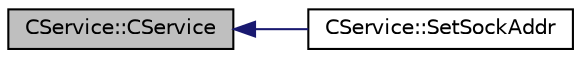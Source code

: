 digraph "CService::CService"
{
  edge [fontname="Helvetica",fontsize="10",labelfontname="Helvetica",labelfontsize="10"];
  node [fontname="Helvetica",fontsize="10",shape=record];
  rankdir="LR";
  Node1 [label="CService::CService",height=0.2,width=0.4,color="black", fillcolor="grey75", style="filled", fontcolor="black"];
  Node1 -> Node2 [dir="back",color="midnightblue",fontsize="10",style="solid",fontname="Helvetica"];
  Node2 [label="CService::SetSockAddr",height=0.2,width=0.4,color="black", fillcolor="white", style="filled",URL="$d3/dcc/class_c_service.html#a77782219f5d85f326b4c089cb2636e6f"];
}
